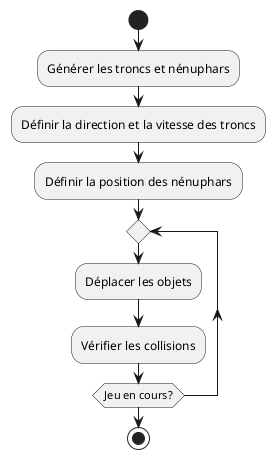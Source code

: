 @startuml movingObjectsPlateformeUC
|Système|
start
:Générer les troncs et nénuphars;
:Définir la direction et la vitesse des troncs;
:Définir la position des nénuphars;

repeat
    :Déplacer les objets;
    :Vérifier les collisions;
repeat while (Jeu en cours?)
stop
@enduml
